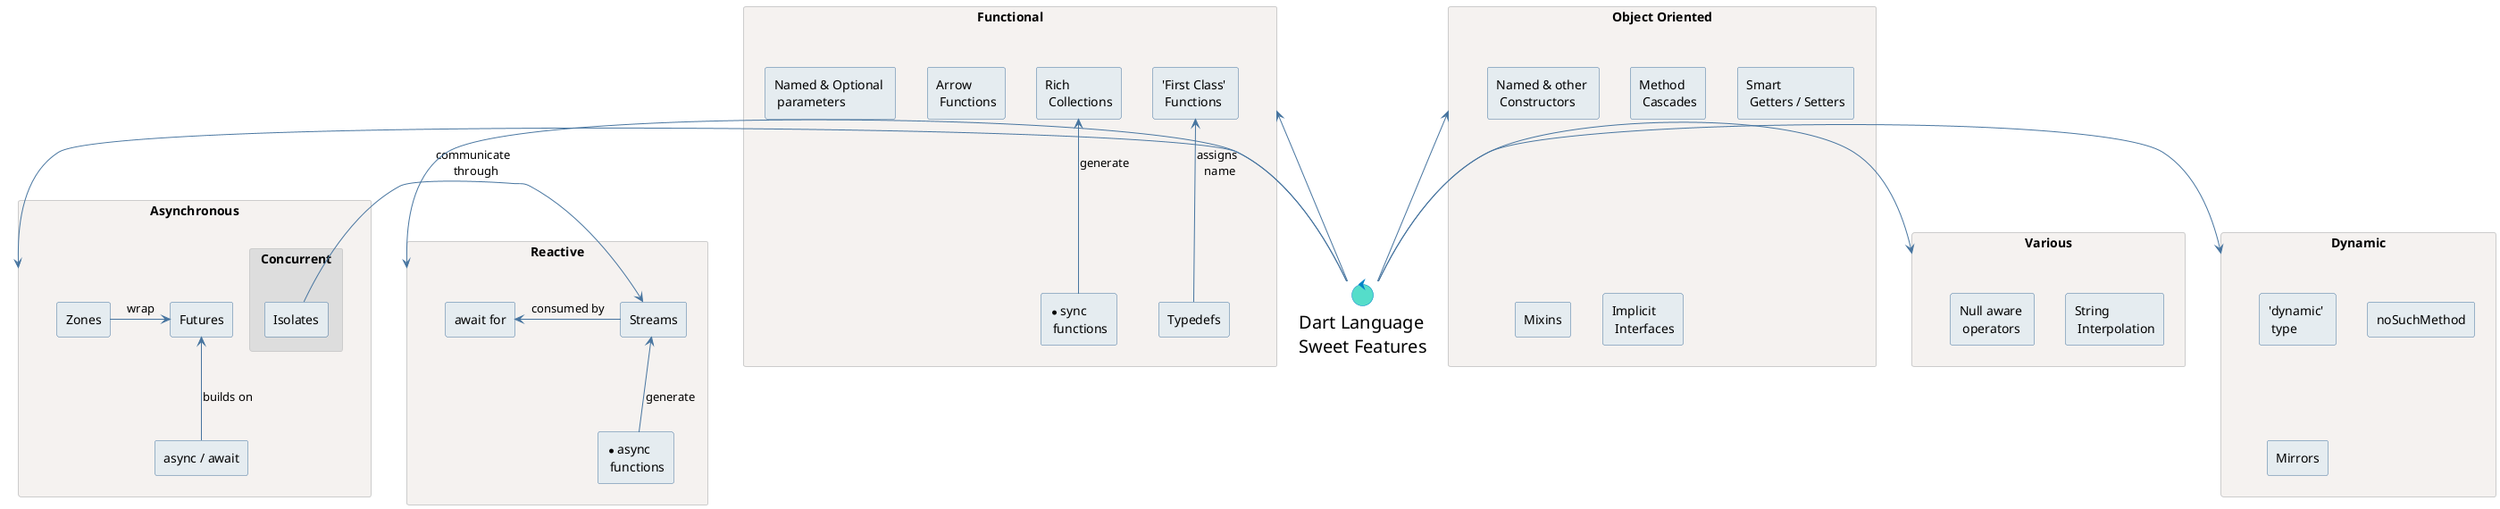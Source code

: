 @startuml

skinparam {

    shadowing false
    arrowColor #46749F

    RectangleBorderColor #CCCCCC
    RectangleBackgroundColor #F5F2F0

    ComponentBorderColor #46749F
    ComponentBackgroundColor #E5ECF0

    AgentBorderColor #46749F
    AgentBackgroundColor #E5ECF0

    UsecaseBorderColor #46749F
    UsecaseBackgroundColor #E5ECF0

    ControlBorderColor #0081C6
    ControlBackgroundColor #55DDCA

}


rectangle "Functional" as functional {

    agent "'First Class' \n Functions" as firstClassFunctions [[https://www.dartlang.org/guides/language/language-tour#functions]]

    agent "Arrow \n Functions" as arrowFunctions [[https://www.dartlang.org/resources/dart-tips/dart-tips-ep-7]]

    agent "Rich \n Collections" as collectionOperators [[https://api.dartlang.org/stable/dart-collection/dart-collection-library.html]]

    agent "Named & Optional \n parameters" as namedParams [[https://www.dartlang.org/guides/language/language-tour#optional-parameters]]

    agent "*sync \n functions" as syncGenerators [[https://www.dartlang.org/articles/language/beyond-async#synchronous-generators-sync]]

    agent "Typedefs" as typedefs [[https://www.dartlang.org/guides/language/language-tour#typedefs]]

    syncGenerators -up-> collectionOperators: generate

    typedefs -up-> firstClassFunctions: assigns \n name
}

rectangle "Object Oriented" as objectOriented {

    agent "Named & other \n Constructors" as constructors [[https://www.dartlang.org/guides/language/language-tour#named-constructors]]

    agent "Method \n Cascades" as cascading [[https://www.dartlang.org/guides/language/language-tour#cascade-notation-]]

    agent "Smart \n Getters / Setters" as gettersSetters [[https://www.dartlang.org/guides/language/language-tour#getters-and-setters]]

    agent "Mixins" as mixins [[https://www.dartlang.org/guides/language/language-tour#adding-features-to-a-class-mixins]]

    agent "Implicit \n Interfaces" as interfaces [[https://www.dartlang.org/guides/language/language-tour#implicit-interfaces]]


}

rectangle "Asynchronous" as async {

    agent "Futures" as futures [[https://www.dartlang.org/tutorials/language/futures]]

    agent "async / await" as asyncAwait [[https://www.dartlang.org/tutorials/language/futures#async-and-await]]

    agent "Zones" as zones [[https://www.dartlang.org/articles/libraries/zones]]

    asyncAwait -up-> futures : builds on

    zones -> futures : wrap

    rectangle "Concurrent" as concurrent #DDDDDD {

        agent "Isolates" as isolates [[https://api.dartlang.org/stable/dart-isolate/dart-isolate-library.html]]

    }

}

rectangle "Reactive" as reactive {

    agent "Streams" as streams [[https://www.dartlang.org/tutorials/language/streams]]

    agent "await for" as awaitFor [[https://www.dartlang.org/articles/language/beyond-async#await-for]]

    agent "*async \n functions" as asyncGenerators [[https://www.dartlang.org/articles/language/beyond-async#asynchronous-generators-async]]


    awaitFor <- streams: consumed by

    asyncGenerators -up-> streams: generate

    isolates -> streams : communicate \n through

}


rectangle "Dynamic" as dynamic {

    agent "'dynamic' \n type" as dynamicType [[https://www.dartlang.org/dart-2.0#strong-mode-and-static-typing]]

    agent "noSuchMethod" as noSuchMethod [[https://api.dartlang.org/stable/dart-core/Object/noSuchMethod.html]]

    agent "Mirrors" as mirrors [[https://www.dartlang.org/articles/dart-vm/reflection-with-mirrors]]

}

rectangle "Various" as various {

    agent "String \n Interpolation" as interpolation [[https://www.dartlang.org/guides/language/language-tour#strings]]

    agent "Null aware \n operators" as nullAware [[http://news.dartlang.org/2015/08/dart-112-released-with-null-aware.html]]

}


control "<size:20>Dart Language</size>\n<size:20>Sweet Features</size>" as dartLang


dartLang -up-> functional
dartLang -> async
dartLang -> various
dartLang -> dynamic
dartLang -> reactive
dartLang -up-> objectOriented

@enduml